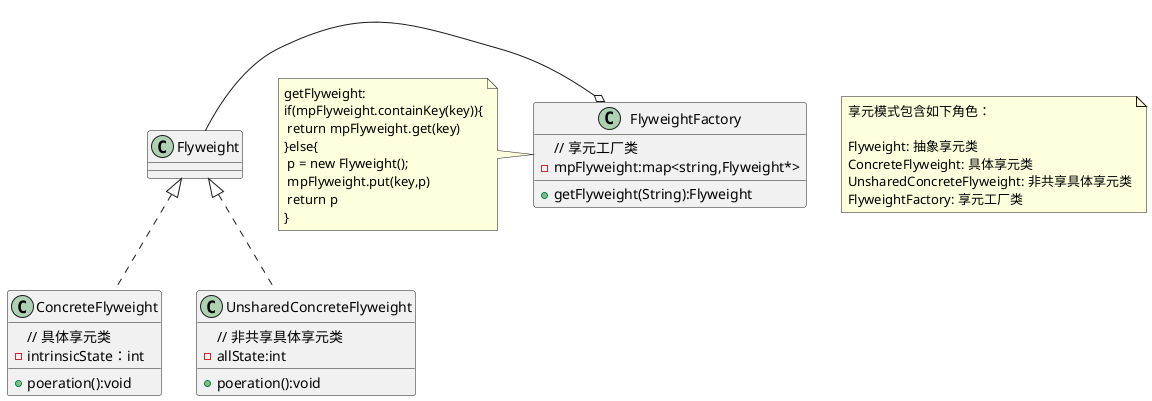 @startuml
note as description
享元模式包含如下角色：

Flyweight: 抽象享元类
ConcreteFlyweight: 具体享元类
UnsharedConcreteFlyweight: 非共享具体享元类
FlyweightFactory: 享元工厂类
end note
class FlyweightFactory{
// 享元工厂类
- mpFlyweight:map<string,Flyweight*>
+ getFlyweight(String):Flyweight
}

note as factoryDes
getFlyweight:
if(mpFlyweight.containKey(key)){
 return mpFlyweight.get(key)
}else{
 p = new Flyweight();
 mpFlyweight.put(key,p)
 return p
}
end note

factoryDes .right. FlyweightFactory
class ConcreteFlyweight{
// 具体享元类
- intrinsicState：int
+ poeration():void
}

class UnsharedConcreteFlyweight{
// 非共享具体享元类
- allState:int
+ poeration():void
}

Flyweight -right-o FlyweightFactory


ConcreteFlyweight .up.|> Flyweight
UnsharedConcreteFlyweight .up.|> Flyweight
@enduml